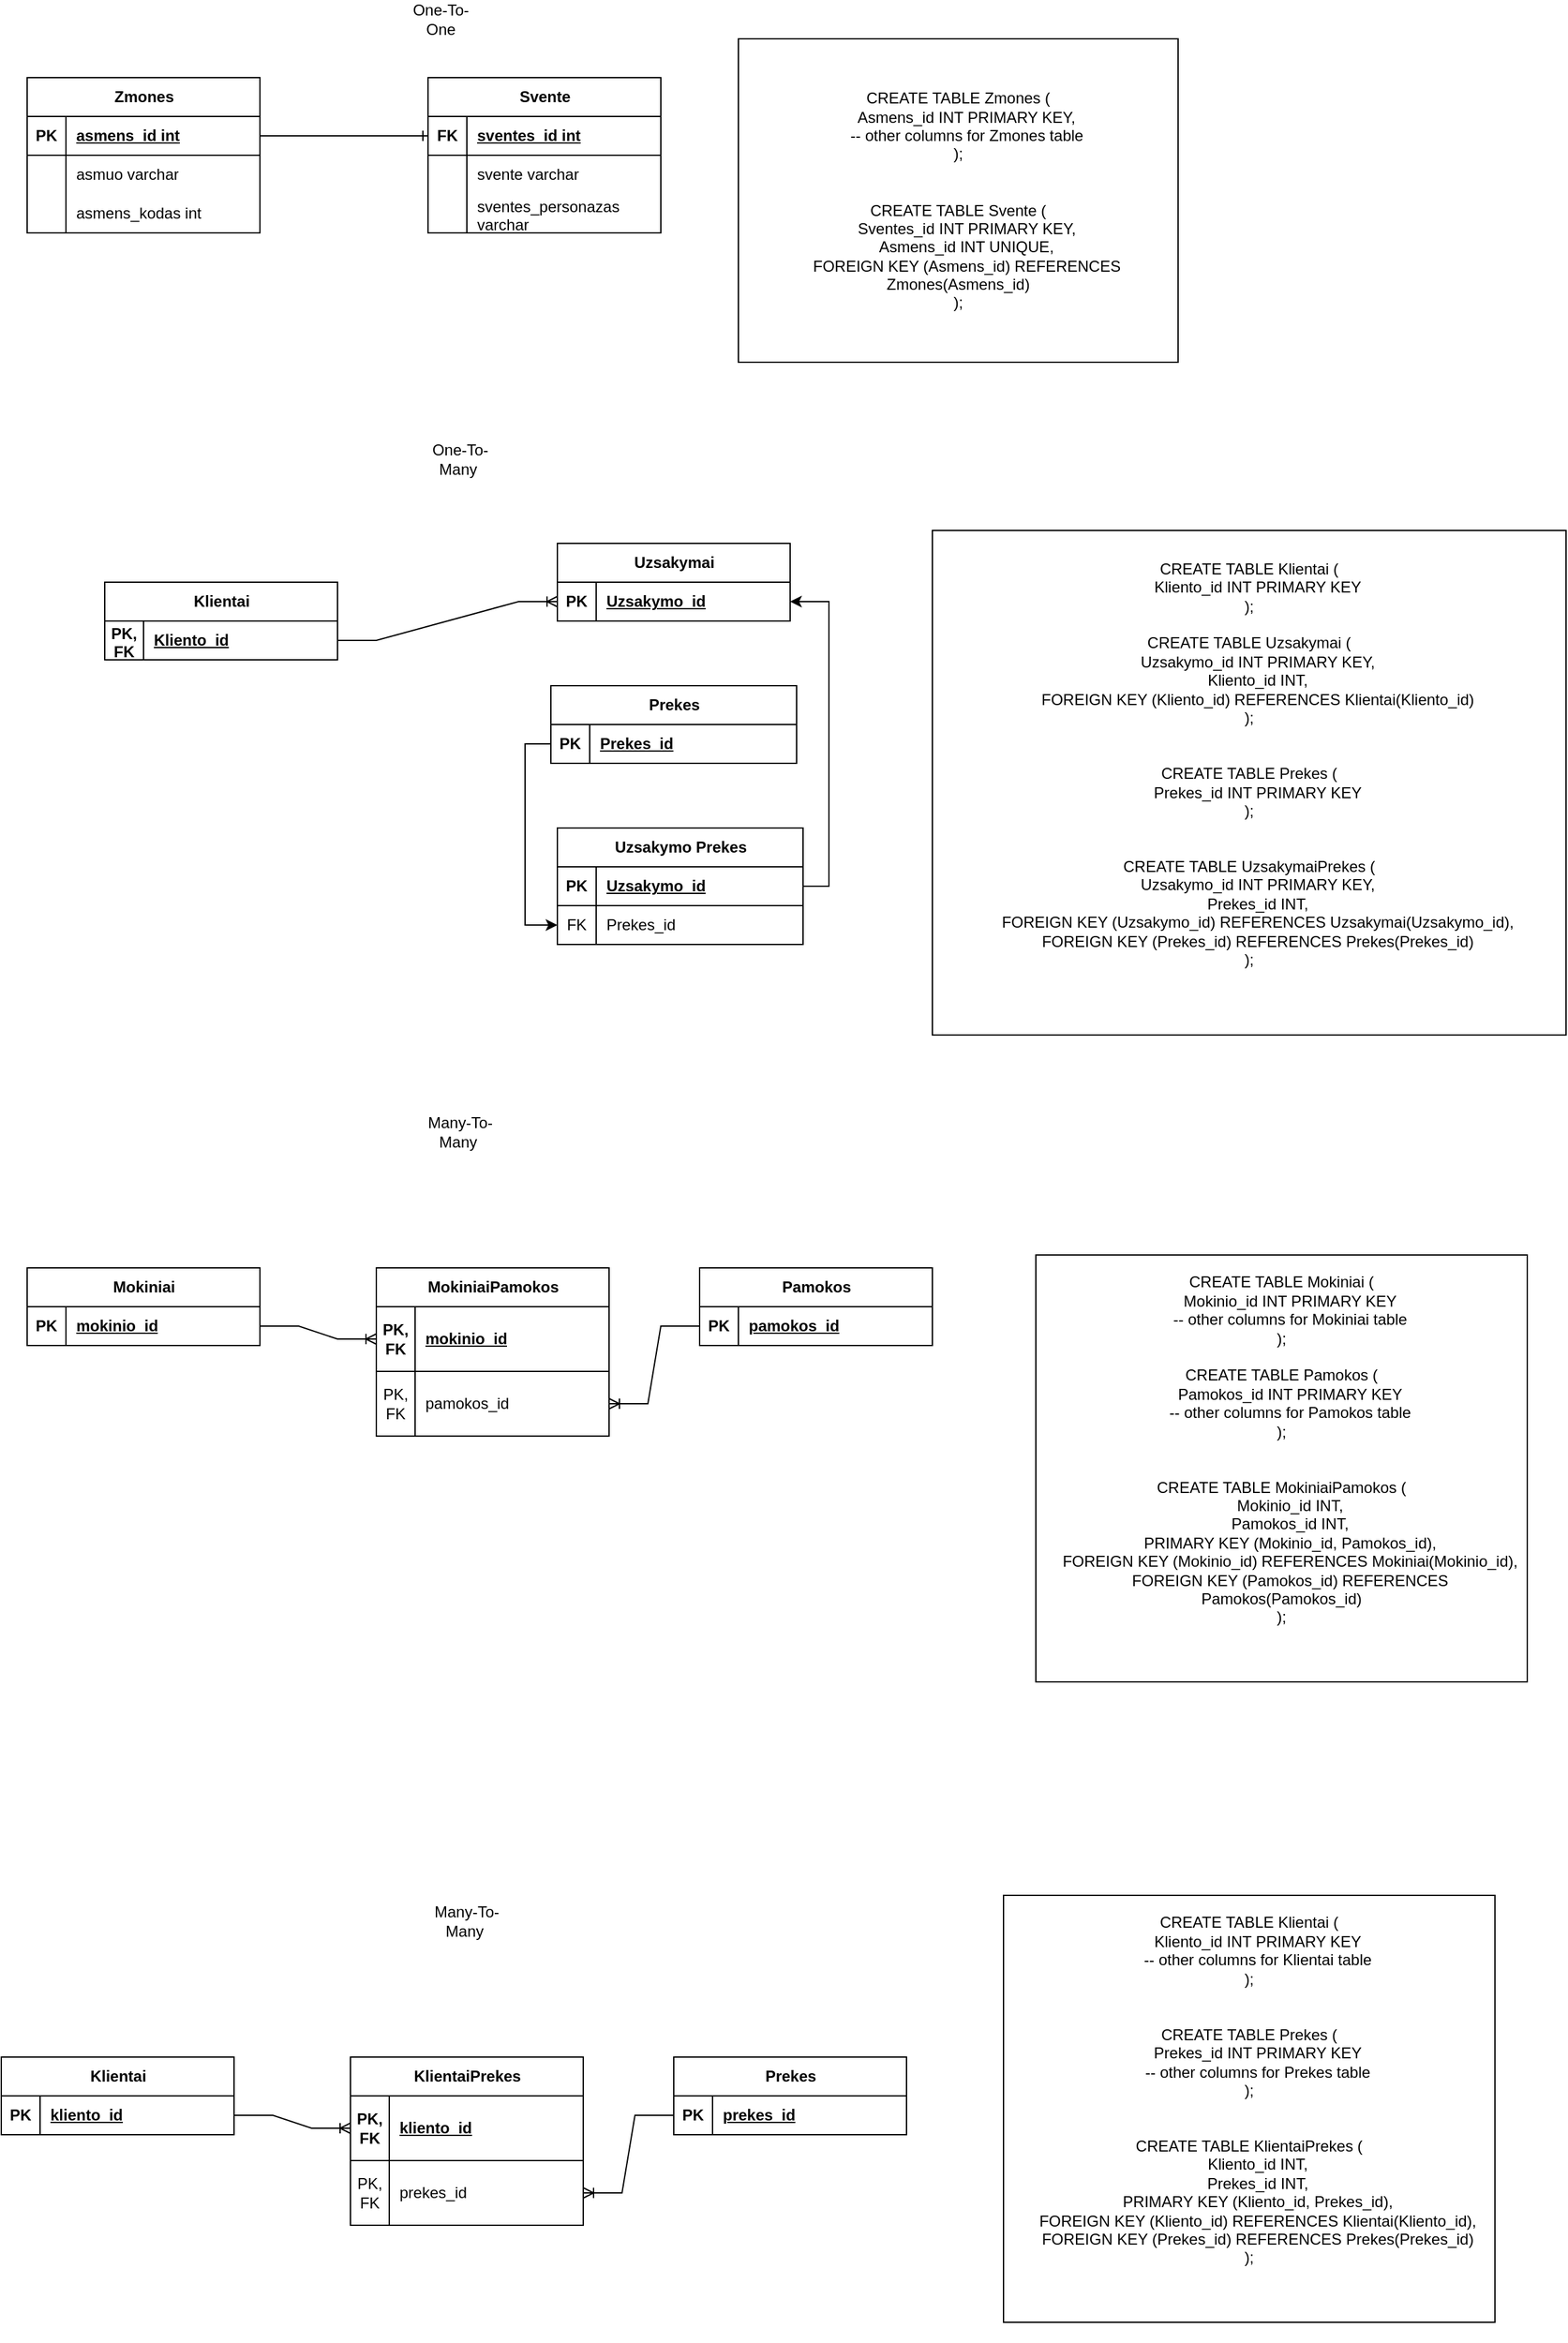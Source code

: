 <mxfile version="22.1.3" type="github">
  <diagram name="Page-1" id="-Vf2M1avFf3hdLdJzJY-">
    <mxGraphModel dx="1674" dy="1890" grid="1" gridSize="10" guides="1" tooltips="1" connect="1" arrows="1" fold="1" page="1" pageScale="1" pageWidth="850" pageHeight="1100" math="0" shadow="0">
      <root>
        <mxCell id="0" />
        <mxCell id="1" parent="0" />
        <mxCell id="eTSDElvYsjIc2xmjfSMN-1" value="Zmones" style="shape=table;startSize=30;container=1;collapsible=1;childLayout=tableLayout;fixedRows=1;rowLines=0;fontStyle=1;align=center;resizeLast=1;html=1;" parent="1" vertex="1">
          <mxGeometry x="60" y="-1020" width="180" height="120" as="geometry" />
        </mxCell>
        <mxCell id="eTSDElvYsjIc2xmjfSMN-2" value="" style="shape=tableRow;horizontal=0;startSize=0;swimlaneHead=0;swimlaneBody=0;fillColor=none;collapsible=0;dropTarget=0;points=[[0,0.5],[1,0.5]];portConstraint=eastwest;top=0;left=0;right=0;bottom=1;" parent="eTSDElvYsjIc2xmjfSMN-1" vertex="1">
          <mxGeometry y="30" width="180" height="30" as="geometry" />
        </mxCell>
        <mxCell id="eTSDElvYsjIc2xmjfSMN-3" value="PK" style="shape=partialRectangle;connectable=0;fillColor=none;top=0;left=0;bottom=0;right=0;fontStyle=1;overflow=hidden;whiteSpace=wrap;html=1;" parent="eTSDElvYsjIc2xmjfSMN-2" vertex="1">
          <mxGeometry width="30" height="30" as="geometry">
            <mxRectangle width="30" height="30" as="alternateBounds" />
          </mxGeometry>
        </mxCell>
        <mxCell id="eTSDElvYsjIc2xmjfSMN-4" value="asmens_id int" style="shape=partialRectangle;connectable=0;fillColor=none;top=0;left=0;bottom=0;right=0;align=left;spacingLeft=6;fontStyle=5;overflow=hidden;whiteSpace=wrap;html=1;" parent="eTSDElvYsjIc2xmjfSMN-2" vertex="1">
          <mxGeometry x="30" width="150" height="30" as="geometry">
            <mxRectangle width="150" height="30" as="alternateBounds" />
          </mxGeometry>
        </mxCell>
        <mxCell id="eTSDElvYsjIc2xmjfSMN-5" value="" style="shape=tableRow;horizontal=0;startSize=0;swimlaneHead=0;swimlaneBody=0;fillColor=none;collapsible=0;dropTarget=0;points=[[0,0.5],[1,0.5]];portConstraint=eastwest;top=0;left=0;right=0;bottom=0;" parent="eTSDElvYsjIc2xmjfSMN-1" vertex="1">
          <mxGeometry y="60" width="180" height="30" as="geometry" />
        </mxCell>
        <mxCell id="eTSDElvYsjIc2xmjfSMN-6" value="" style="shape=partialRectangle;connectable=0;fillColor=none;top=0;left=0;bottom=0;right=0;editable=1;overflow=hidden;whiteSpace=wrap;html=1;" parent="eTSDElvYsjIc2xmjfSMN-5" vertex="1">
          <mxGeometry width="30" height="30" as="geometry">
            <mxRectangle width="30" height="30" as="alternateBounds" />
          </mxGeometry>
        </mxCell>
        <mxCell id="eTSDElvYsjIc2xmjfSMN-7" value="asmuo varchar" style="shape=partialRectangle;connectable=0;fillColor=none;top=0;left=0;bottom=0;right=0;align=left;spacingLeft=6;overflow=hidden;whiteSpace=wrap;html=1;" parent="eTSDElvYsjIc2xmjfSMN-5" vertex="1">
          <mxGeometry x="30" width="150" height="30" as="geometry">
            <mxRectangle width="150" height="30" as="alternateBounds" />
          </mxGeometry>
        </mxCell>
        <mxCell id="eTSDElvYsjIc2xmjfSMN-8" value="" style="shape=tableRow;horizontal=0;startSize=0;swimlaneHead=0;swimlaneBody=0;fillColor=none;collapsible=0;dropTarget=0;points=[[0,0.5],[1,0.5]];portConstraint=eastwest;top=0;left=0;right=0;bottom=0;" parent="eTSDElvYsjIc2xmjfSMN-1" vertex="1">
          <mxGeometry y="90" width="180" height="30" as="geometry" />
        </mxCell>
        <mxCell id="eTSDElvYsjIc2xmjfSMN-9" value="" style="shape=partialRectangle;connectable=0;fillColor=none;top=0;left=0;bottom=0;right=0;editable=1;overflow=hidden;whiteSpace=wrap;html=1;" parent="eTSDElvYsjIc2xmjfSMN-8" vertex="1">
          <mxGeometry width="30" height="30" as="geometry">
            <mxRectangle width="30" height="30" as="alternateBounds" />
          </mxGeometry>
        </mxCell>
        <mxCell id="eTSDElvYsjIc2xmjfSMN-10" value="asmens_kodas int" style="shape=partialRectangle;connectable=0;fillColor=none;top=0;left=0;bottom=0;right=0;align=left;spacingLeft=6;overflow=hidden;whiteSpace=wrap;html=1;" parent="eTSDElvYsjIc2xmjfSMN-8" vertex="1">
          <mxGeometry x="30" width="150" height="30" as="geometry">
            <mxRectangle width="150" height="30" as="alternateBounds" />
          </mxGeometry>
        </mxCell>
        <mxCell id="eTSDElvYsjIc2xmjfSMN-11" value="Svente" style="shape=table;startSize=30;container=1;collapsible=1;childLayout=tableLayout;fixedRows=1;rowLines=0;fontStyle=1;align=center;resizeLast=1;html=1;" parent="1" vertex="1">
          <mxGeometry x="370" y="-1020" width="180" height="120" as="geometry" />
        </mxCell>
        <mxCell id="eTSDElvYsjIc2xmjfSMN-12" value="" style="shape=tableRow;horizontal=0;startSize=0;swimlaneHead=0;swimlaneBody=0;fillColor=none;collapsible=0;dropTarget=0;points=[[0,0.5],[1,0.5]];portConstraint=eastwest;top=0;left=0;right=0;bottom=1;" parent="eTSDElvYsjIc2xmjfSMN-11" vertex="1">
          <mxGeometry y="30" width="180" height="30" as="geometry" />
        </mxCell>
        <mxCell id="eTSDElvYsjIc2xmjfSMN-13" value="FK" style="shape=partialRectangle;connectable=0;fillColor=none;top=0;left=0;bottom=0;right=0;fontStyle=1;overflow=hidden;whiteSpace=wrap;html=1;" parent="eTSDElvYsjIc2xmjfSMN-12" vertex="1">
          <mxGeometry width="30" height="30" as="geometry">
            <mxRectangle width="30" height="30" as="alternateBounds" />
          </mxGeometry>
        </mxCell>
        <mxCell id="eTSDElvYsjIc2xmjfSMN-14" value="sventes_id int" style="shape=partialRectangle;connectable=0;fillColor=none;top=0;left=0;bottom=0;right=0;align=left;spacingLeft=6;fontStyle=5;overflow=hidden;whiteSpace=wrap;html=1;" parent="eTSDElvYsjIc2xmjfSMN-12" vertex="1">
          <mxGeometry x="30" width="150" height="30" as="geometry">
            <mxRectangle width="150" height="30" as="alternateBounds" />
          </mxGeometry>
        </mxCell>
        <mxCell id="eTSDElvYsjIc2xmjfSMN-15" value="" style="shape=tableRow;horizontal=0;startSize=0;swimlaneHead=0;swimlaneBody=0;fillColor=none;collapsible=0;dropTarget=0;points=[[0,0.5],[1,0.5]];portConstraint=eastwest;top=0;left=0;right=0;bottom=0;" parent="eTSDElvYsjIc2xmjfSMN-11" vertex="1">
          <mxGeometry y="60" width="180" height="30" as="geometry" />
        </mxCell>
        <mxCell id="eTSDElvYsjIc2xmjfSMN-16" value="" style="shape=partialRectangle;connectable=0;fillColor=none;top=0;left=0;bottom=0;right=0;editable=1;overflow=hidden;whiteSpace=wrap;html=1;" parent="eTSDElvYsjIc2xmjfSMN-15" vertex="1">
          <mxGeometry width="30" height="30" as="geometry">
            <mxRectangle width="30" height="30" as="alternateBounds" />
          </mxGeometry>
        </mxCell>
        <mxCell id="eTSDElvYsjIc2xmjfSMN-17" value="svente varchar" style="shape=partialRectangle;connectable=0;fillColor=none;top=0;left=0;bottom=0;right=0;align=left;spacingLeft=6;overflow=hidden;whiteSpace=wrap;html=1;" parent="eTSDElvYsjIc2xmjfSMN-15" vertex="1">
          <mxGeometry x="30" width="150" height="30" as="geometry">
            <mxRectangle width="150" height="30" as="alternateBounds" />
          </mxGeometry>
        </mxCell>
        <mxCell id="eTSDElvYsjIc2xmjfSMN-18" value="" style="shape=tableRow;horizontal=0;startSize=0;swimlaneHead=0;swimlaneBody=0;fillColor=none;collapsible=0;dropTarget=0;points=[[0,0.5],[1,0.5]];portConstraint=eastwest;top=0;left=0;right=0;bottom=0;" parent="eTSDElvYsjIc2xmjfSMN-11" vertex="1">
          <mxGeometry y="90" width="180" height="30" as="geometry" />
        </mxCell>
        <mxCell id="eTSDElvYsjIc2xmjfSMN-19" value="" style="shape=partialRectangle;connectable=0;fillColor=none;top=0;left=0;bottom=0;right=0;editable=1;overflow=hidden;whiteSpace=wrap;html=1;" parent="eTSDElvYsjIc2xmjfSMN-18" vertex="1">
          <mxGeometry width="30" height="30" as="geometry">
            <mxRectangle width="30" height="30" as="alternateBounds" />
          </mxGeometry>
        </mxCell>
        <mxCell id="eTSDElvYsjIc2xmjfSMN-20" value="sventes_personazas varchar" style="shape=partialRectangle;connectable=0;fillColor=none;top=0;left=0;bottom=0;right=0;align=left;spacingLeft=6;overflow=hidden;whiteSpace=wrap;html=1;" parent="eTSDElvYsjIc2xmjfSMN-18" vertex="1">
          <mxGeometry x="30" width="150" height="30" as="geometry">
            <mxRectangle width="150" height="30" as="alternateBounds" />
          </mxGeometry>
        </mxCell>
        <mxCell id="xUSNUr6XlXk5HBft7Dbz-1" value="" style="edgeStyle=entityRelationEdgeStyle;fontSize=12;html=1;endArrow=ERone;endFill=1;rounded=0;exitX=1;exitY=0.5;exitDx=0;exitDy=0;entryX=0;entryY=0.5;entryDx=0;entryDy=0;" edge="1" parent="1" source="eTSDElvYsjIc2xmjfSMN-2" target="eTSDElvYsjIc2xmjfSMN-12">
          <mxGeometry width="100" height="100" relative="1" as="geometry">
            <mxPoint x="360" y="160" as="sourcePoint" />
            <mxPoint x="460" y="60" as="targetPoint" />
          </mxGeometry>
        </mxCell>
        <mxCell id="xUSNUr6XlXk5HBft7Dbz-22" value="One-To-Many&amp;nbsp;&lt;br&gt;" style="text;strokeColor=none;align=center;fillColor=none;html=1;verticalAlign=middle;whiteSpace=wrap;rounded=0;" vertex="1" parent="1">
          <mxGeometry x="365" y="-740" width="60" height="30" as="geometry" />
        </mxCell>
        <mxCell id="xUSNUr6XlXk5HBft7Dbz-23" value="Uzsakymai" style="shape=table;startSize=30;container=1;collapsible=1;childLayout=tableLayout;fixedRows=1;rowLines=0;fontStyle=1;align=center;resizeLast=1;html=1;" vertex="1" parent="1">
          <mxGeometry x="470" y="-660" width="180" height="60" as="geometry" />
        </mxCell>
        <mxCell id="xUSNUr6XlXk5HBft7Dbz-24" value="" style="shape=tableRow;horizontal=0;startSize=0;swimlaneHead=0;swimlaneBody=0;fillColor=none;collapsible=0;dropTarget=0;points=[[0,0.5],[1,0.5]];portConstraint=eastwest;top=0;left=0;right=0;bottom=1;" vertex="1" parent="xUSNUr6XlXk5HBft7Dbz-23">
          <mxGeometry y="30" width="180" height="30" as="geometry" />
        </mxCell>
        <mxCell id="xUSNUr6XlXk5HBft7Dbz-25" value="PK" style="shape=partialRectangle;connectable=0;fillColor=none;top=0;left=0;bottom=0;right=0;fontStyle=1;overflow=hidden;whiteSpace=wrap;html=1;" vertex="1" parent="xUSNUr6XlXk5HBft7Dbz-24">
          <mxGeometry width="30" height="30" as="geometry">
            <mxRectangle width="30" height="30" as="alternateBounds" />
          </mxGeometry>
        </mxCell>
        <mxCell id="xUSNUr6XlXk5HBft7Dbz-26" value="Uzsakymo_id" style="shape=partialRectangle;connectable=0;fillColor=none;top=0;left=0;bottom=0;right=0;align=left;spacingLeft=6;fontStyle=5;overflow=hidden;whiteSpace=wrap;html=1;" vertex="1" parent="xUSNUr6XlXk5HBft7Dbz-24">
          <mxGeometry x="30" width="150" height="30" as="geometry">
            <mxRectangle width="150" height="30" as="alternateBounds" />
          </mxGeometry>
        </mxCell>
        <mxCell id="xUSNUr6XlXk5HBft7Dbz-33" value="Prekes" style="shape=table;startSize=30;container=1;collapsible=1;childLayout=tableLayout;fixedRows=1;rowLines=0;fontStyle=1;align=center;resizeLast=1;html=1;" vertex="1" parent="1">
          <mxGeometry x="465" y="-550" width="190" height="60" as="geometry" />
        </mxCell>
        <mxCell id="xUSNUr6XlXk5HBft7Dbz-34" value="" style="shape=tableRow;horizontal=0;startSize=0;swimlaneHead=0;swimlaneBody=0;fillColor=none;collapsible=0;dropTarget=0;points=[[0,0.5],[1,0.5]];portConstraint=eastwest;top=0;left=0;right=0;bottom=1;" vertex="1" parent="xUSNUr6XlXk5HBft7Dbz-33">
          <mxGeometry y="30" width="190" height="30" as="geometry" />
        </mxCell>
        <mxCell id="xUSNUr6XlXk5HBft7Dbz-35" value="PK" style="shape=partialRectangle;connectable=0;fillColor=none;top=0;left=0;bottom=0;right=0;fontStyle=1;overflow=hidden;whiteSpace=wrap;html=1;" vertex="1" parent="xUSNUr6XlXk5HBft7Dbz-34">
          <mxGeometry width="30" height="30" as="geometry">
            <mxRectangle width="30" height="30" as="alternateBounds" />
          </mxGeometry>
        </mxCell>
        <mxCell id="xUSNUr6XlXk5HBft7Dbz-36" value="Prekes_id" style="shape=partialRectangle;connectable=0;fillColor=none;top=0;left=0;bottom=0;right=0;align=left;spacingLeft=6;fontStyle=5;overflow=hidden;whiteSpace=wrap;html=1;" vertex="1" parent="xUSNUr6XlXk5HBft7Dbz-34">
          <mxGeometry x="30" width="160" height="30" as="geometry">
            <mxRectangle width="160" height="30" as="alternateBounds" />
          </mxGeometry>
        </mxCell>
        <mxCell id="xUSNUr6XlXk5HBft7Dbz-43" value="Uzsakymo Prekes" style="shape=table;startSize=30;container=1;collapsible=1;childLayout=tableLayout;fixedRows=1;rowLines=0;fontStyle=1;align=center;resizeLast=1;html=1;" vertex="1" parent="1">
          <mxGeometry x="470" y="-440" width="190" height="90" as="geometry" />
        </mxCell>
        <mxCell id="xUSNUr6XlXk5HBft7Dbz-44" value="" style="shape=tableRow;horizontal=0;startSize=0;swimlaneHead=0;swimlaneBody=0;fillColor=none;collapsible=0;dropTarget=0;points=[[0,0.5],[1,0.5]];portConstraint=eastwest;top=0;left=0;right=0;bottom=1;" vertex="1" parent="xUSNUr6XlXk5HBft7Dbz-43">
          <mxGeometry y="30" width="190" height="30" as="geometry" />
        </mxCell>
        <mxCell id="xUSNUr6XlXk5HBft7Dbz-45" value="PK" style="shape=partialRectangle;connectable=0;fillColor=none;top=0;left=0;bottom=0;right=0;fontStyle=1;overflow=hidden;whiteSpace=wrap;html=1;" vertex="1" parent="xUSNUr6XlXk5HBft7Dbz-44">
          <mxGeometry width="30" height="30" as="geometry">
            <mxRectangle width="30" height="30" as="alternateBounds" />
          </mxGeometry>
        </mxCell>
        <mxCell id="xUSNUr6XlXk5HBft7Dbz-46" value="Uzsakymo_id" style="shape=partialRectangle;connectable=0;fillColor=none;top=0;left=0;bottom=0;right=0;align=left;spacingLeft=6;fontStyle=5;overflow=hidden;whiteSpace=wrap;html=1;" vertex="1" parent="xUSNUr6XlXk5HBft7Dbz-44">
          <mxGeometry x="30" width="160" height="30" as="geometry">
            <mxRectangle width="160" height="30" as="alternateBounds" />
          </mxGeometry>
        </mxCell>
        <mxCell id="xUSNUr6XlXk5HBft7Dbz-47" value="" style="shape=tableRow;horizontal=0;startSize=0;swimlaneHead=0;swimlaneBody=0;fillColor=none;collapsible=0;dropTarget=0;points=[[0,0.5],[1,0.5]];portConstraint=eastwest;top=0;left=0;right=0;bottom=0;" vertex="1" parent="xUSNUr6XlXk5HBft7Dbz-43">
          <mxGeometry y="60" width="190" height="30" as="geometry" />
        </mxCell>
        <mxCell id="xUSNUr6XlXk5HBft7Dbz-48" value="FK&lt;br&gt;" style="shape=partialRectangle;connectable=0;fillColor=none;top=0;left=0;bottom=0;right=0;editable=1;overflow=hidden;whiteSpace=wrap;html=1;" vertex="1" parent="xUSNUr6XlXk5HBft7Dbz-47">
          <mxGeometry width="30" height="30" as="geometry">
            <mxRectangle width="30" height="30" as="alternateBounds" />
          </mxGeometry>
        </mxCell>
        <mxCell id="xUSNUr6XlXk5HBft7Dbz-49" value="Prekes_id" style="shape=partialRectangle;connectable=0;fillColor=none;top=0;left=0;bottom=0;right=0;align=left;spacingLeft=6;overflow=hidden;whiteSpace=wrap;html=1;" vertex="1" parent="xUSNUr6XlXk5HBft7Dbz-47">
          <mxGeometry x="30" width="160" height="30" as="geometry">
            <mxRectangle width="160" height="30" as="alternateBounds" />
          </mxGeometry>
        </mxCell>
        <mxCell id="xUSNUr6XlXk5HBft7Dbz-59" value="Klientai" style="shape=table;startSize=30;container=1;collapsible=1;childLayout=tableLayout;fixedRows=1;rowLines=0;fontStyle=1;align=center;resizeLast=1;html=1;" vertex="1" parent="1">
          <mxGeometry x="120" y="-630" width="180" height="60" as="geometry" />
        </mxCell>
        <mxCell id="xUSNUr6XlXk5HBft7Dbz-60" value="" style="shape=tableRow;horizontal=0;startSize=0;swimlaneHead=0;swimlaneBody=0;fillColor=none;collapsible=0;dropTarget=0;points=[[0,0.5],[1,0.5]];portConstraint=eastwest;top=0;left=0;right=0;bottom=1;" vertex="1" parent="xUSNUr6XlXk5HBft7Dbz-59">
          <mxGeometry y="30" width="180" height="30" as="geometry" />
        </mxCell>
        <mxCell id="xUSNUr6XlXk5HBft7Dbz-61" value="PK, FK" style="shape=partialRectangle;connectable=0;fillColor=none;top=0;left=0;bottom=0;right=0;fontStyle=1;overflow=hidden;whiteSpace=wrap;html=1;" vertex="1" parent="xUSNUr6XlXk5HBft7Dbz-60">
          <mxGeometry width="30" height="30" as="geometry">
            <mxRectangle width="30" height="30" as="alternateBounds" />
          </mxGeometry>
        </mxCell>
        <mxCell id="xUSNUr6XlXk5HBft7Dbz-62" value="Kliento_id" style="shape=partialRectangle;connectable=0;fillColor=none;top=0;left=0;bottom=0;right=0;align=left;spacingLeft=6;fontStyle=5;overflow=hidden;whiteSpace=wrap;html=1;" vertex="1" parent="xUSNUr6XlXk5HBft7Dbz-60">
          <mxGeometry x="30" width="150" height="30" as="geometry">
            <mxRectangle width="150" height="30" as="alternateBounds" />
          </mxGeometry>
        </mxCell>
        <mxCell id="xUSNUr6XlXk5HBft7Dbz-73" value="" style="edgeStyle=entityRelationEdgeStyle;fontSize=12;html=1;endArrow=ERoneToMany;rounded=0;exitX=1;exitY=0.5;exitDx=0;exitDy=0;entryX=0;entryY=0.5;entryDx=0;entryDy=0;" edge="1" parent="1" source="xUSNUr6XlXk5HBft7Dbz-60" target="xUSNUr6XlXk5HBft7Dbz-24">
          <mxGeometry width="100" height="100" relative="1" as="geometry">
            <mxPoint x="190" y="-320" as="sourcePoint" />
            <mxPoint x="290" y="-420" as="targetPoint" />
          </mxGeometry>
        </mxCell>
        <mxCell id="xUSNUr6XlXk5HBft7Dbz-76" style="edgeStyle=orthogonalEdgeStyle;rounded=0;orthogonalLoop=1;jettySize=auto;html=1;exitX=0;exitY=0.5;exitDx=0;exitDy=0;entryX=0;entryY=0.5;entryDx=0;entryDy=0;" edge="1" parent="1" source="xUSNUr6XlXk5HBft7Dbz-34" target="xUSNUr6XlXk5HBft7Dbz-47">
          <mxGeometry relative="1" as="geometry" />
        </mxCell>
        <mxCell id="xUSNUr6XlXk5HBft7Dbz-77" style="edgeStyle=orthogonalEdgeStyle;rounded=0;orthogonalLoop=1;jettySize=auto;html=1;exitX=1;exitY=0.5;exitDx=0;exitDy=0;entryX=1;entryY=0.5;entryDx=0;entryDy=0;" edge="1" parent="1" source="xUSNUr6XlXk5HBft7Dbz-44" target="xUSNUr6XlXk5HBft7Dbz-24">
          <mxGeometry relative="1" as="geometry" />
        </mxCell>
        <mxCell id="xUSNUr6XlXk5HBft7Dbz-78" value="One-To-One" style="text;strokeColor=none;align=center;fillColor=none;html=1;verticalAlign=middle;whiteSpace=wrap;rounded=0;" vertex="1" parent="1">
          <mxGeometry x="350" y="-1080" width="60" height="30" as="geometry" />
        </mxCell>
        <mxCell id="xUSNUr6XlXk5HBft7Dbz-79" value="Mokiniai" style="shape=table;startSize=30;container=1;collapsible=1;childLayout=tableLayout;fixedRows=1;rowLines=0;fontStyle=1;align=center;resizeLast=1;html=1;" vertex="1" parent="1">
          <mxGeometry x="60" y="-100" width="180" height="60" as="geometry" />
        </mxCell>
        <mxCell id="xUSNUr6XlXk5HBft7Dbz-80" value="" style="shape=tableRow;horizontal=0;startSize=0;swimlaneHead=0;swimlaneBody=0;fillColor=none;collapsible=0;dropTarget=0;points=[[0,0.5],[1,0.5]];portConstraint=eastwest;top=0;left=0;right=0;bottom=1;" vertex="1" parent="xUSNUr6XlXk5HBft7Dbz-79">
          <mxGeometry y="30" width="180" height="30" as="geometry" />
        </mxCell>
        <mxCell id="xUSNUr6XlXk5HBft7Dbz-81" value="PK" style="shape=partialRectangle;connectable=0;fillColor=none;top=0;left=0;bottom=0;right=0;fontStyle=1;overflow=hidden;whiteSpace=wrap;html=1;" vertex="1" parent="xUSNUr6XlXk5HBft7Dbz-80">
          <mxGeometry width="30" height="30" as="geometry">
            <mxRectangle width="30" height="30" as="alternateBounds" />
          </mxGeometry>
        </mxCell>
        <mxCell id="xUSNUr6XlXk5HBft7Dbz-82" value="mokinio_id" style="shape=partialRectangle;connectable=0;fillColor=none;top=0;left=0;bottom=0;right=0;align=left;spacingLeft=6;fontStyle=5;overflow=hidden;whiteSpace=wrap;html=1;" vertex="1" parent="xUSNUr6XlXk5HBft7Dbz-80">
          <mxGeometry x="30" width="150" height="30" as="geometry">
            <mxRectangle width="150" height="30" as="alternateBounds" />
          </mxGeometry>
        </mxCell>
        <mxCell id="xUSNUr6XlXk5HBft7Dbz-92" value="Pamokos" style="shape=table;startSize=30;container=1;collapsible=1;childLayout=tableLayout;fixedRows=1;rowLines=0;fontStyle=1;align=center;resizeLast=1;html=1;" vertex="1" parent="1">
          <mxGeometry x="580" y="-100" width="180" height="60" as="geometry" />
        </mxCell>
        <mxCell id="xUSNUr6XlXk5HBft7Dbz-93" value="" style="shape=tableRow;horizontal=0;startSize=0;swimlaneHead=0;swimlaneBody=0;fillColor=none;collapsible=0;dropTarget=0;points=[[0,0.5],[1,0.5]];portConstraint=eastwest;top=0;left=0;right=0;bottom=1;" vertex="1" parent="xUSNUr6XlXk5HBft7Dbz-92">
          <mxGeometry y="30" width="180" height="30" as="geometry" />
        </mxCell>
        <mxCell id="xUSNUr6XlXk5HBft7Dbz-94" value="PK" style="shape=partialRectangle;connectable=0;fillColor=none;top=0;left=0;bottom=0;right=0;fontStyle=1;overflow=hidden;whiteSpace=wrap;html=1;" vertex="1" parent="xUSNUr6XlXk5HBft7Dbz-93">
          <mxGeometry width="30" height="30" as="geometry">
            <mxRectangle width="30" height="30" as="alternateBounds" />
          </mxGeometry>
        </mxCell>
        <mxCell id="xUSNUr6XlXk5HBft7Dbz-95" value="pamokos_id" style="shape=partialRectangle;connectable=0;fillColor=none;top=0;left=0;bottom=0;right=0;align=left;spacingLeft=6;fontStyle=5;overflow=hidden;whiteSpace=wrap;html=1;" vertex="1" parent="xUSNUr6XlXk5HBft7Dbz-93">
          <mxGeometry x="30" width="150" height="30" as="geometry">
            <mxRectangle width="150" height="30" as="alternateBounds" />
          </mxGeometry>
        </mxCell>
        <mxCell id="xUSNUr6XlXk5HBft7Dbz-105" value="MokiniaiPamokos" style="shape=table;startSize=30;container=1;collapsible=1;childLayout=tableLayout;fixedRows=1;rowLines=0;fontStyle=1;align=center;resizeLast=1;html=1;" vertex="1" parent="1">
          <mxGeometry x="330" y="-100" width="180" height="130" as="geometry" />
        </mxCell>
        <mxCell id="xUSNUr6XlXk5HBft7Dbz-106" value="" style="shape=tableRow;horizontal=0;startSize=0;swimlaneHead=0;swimlaneBody=0;fillColor=none;collapsible=0;dropTarget=0;points=[[0,0.5],[1,0.5]];portConstraint=eastwest;top=0;left=0;right=0;bottom=1;" vertex="1" parent="xUSNUr6XlXk5HBft7Dbz-105">
          <mxGeometry y="30" width="180" height="50" as="geometry" />
        </mxCell>
        <mxCell id="xUSNUr6XlXk5HBft7Dbz-107" value="PK, FK" style="shape=partialRectangle;connectable=0;fillColor=none;top=0;left=0;bottom=0;right=0;fontStyle=1;overflow=hidden;whiteSpace=wrap;html=1;" vertex="1" parent="xUSNUr6XlXk5HBft7Dbz-106">
          <mxGeometry width="30" height="50" as="geometry">
            <mxRectangle width="30" height="50" as="alternateBounds" />
          </mxGeometry>
        </mxCell>
        <mxCell id="xUSNUr6XlXk5HBft7Dbz-108" value="mokinio_id" style="shape=partialRectangle;connectable=0;fillColor=none;top=0;left=0;bottom=0;right=0;align=left;spacingLeft=6;fontStyle=5;overflow=hidden;whiteSpace=wrap;html=1;" vertex="1" parent="xUSNUr6XlXk5HBft7Dbz-106">
          <mxGeometry x="30" width="150" height="50" as="geometry">
            <mxRectangle width="150" height="50" as="alternateBounds" />
          </mxGeometry>
        </mxCell>
        <mxCell id="xUSNUr6XlXk5HBft7Dbz-109" value="" style="shape=tableRow;horizontal=0;startSize=0;swimlaneHead=0;swimlaneBody=0;fillColor=none;collapsible=0;dropTarget=0;points=[[0,0.5],[1,0.5]];portConstraint=eastwest;top=0;left=0;right=0;bottom=0;" vertex="1" parent="xUSNUr6XlXk5HBft7Dbz-105">
          <mxGeometry y="80" width="180" height="50" as="geometry" />
        </mxCell>
        <mxCell id="xUSNUr6XlXk5HBft7Dbz-110" value="PK, FK" style="shape=partialRectangle;connectable=0;fillColor=none;top=0;left=0;bottom=0;right=0;editable=1;overflow=hidden;whiteSpace=wrap;html=1;" vertex="1" parent="xUSNUr6XlXk5HBft7Dbz-109">
          <mxGeometry width="30" height="50" as="geometry">
            <mxRectangle width="30" height="50" as="alternateBounds" />
          </mxGeometry>
        </mxCell>
        <mxCell id="xUSNUr6XlXk5HBft7Dbz-111" value="pamokos_id" style="shape=partialRectangle;connectable=0;fillColor=none;top=0;left=0;bottom=0;right=0;align=left;spacingLeft=6;overflow=hidden;whiteSpace=wrap;html=1;" vertex="1" parent="xUSNUr6XlXk5HBft7Dbz-109">
          <mxGeometry x="30" width="150" height="50" as="geometry">
            <mxRectangle width="150" height="50" as="alternateBounds" />
          </mxGeometry>
        </mxCell>
        <mxCell id="xUSNUr6XlXk5HBft7Dbz-127" value="" style="edgeStyle=entityRelationEdgeStyle;fontSize=12;html=1;endArrow=ERoneToMany;rounded=0;exitX=1;exitY=0.5;exitDx=0;exitDy=0;entryX=0;entryY=0.5;entryDx=0;entryDy=0;" edge="1" parent="1" source="xUSNUr6XlXk5HBft7Dbz-80" target="xUSNUr6XlXk5HBft7Dbz-106">
          <mxGeometry width="100" height="100" relative="1" as="geometry">
            <mxPoint x="370" y="160" as="sourcePoint" />
            <mxPoint x="470" y="60" as="targetPoint" />
          </mxGeometry>
        </mxCell>
        <mxCell id="xUSNUr6XlXk5HBft7Dbz-128" value="" style="edgeStyle=entityRelationEdgeStyle;fontSize=12;html=1;endArrow=ERoneToMany;rounded=0;exitX=0;exitY=0.5;exitDx=0;exitDy=0;entryX=1;entryY=0.5;entryDx=0;entryDy=0;" edge="1" parent="1" source="xUSNUr6XlXk5HBft7Dbz-93" target="xUSNUr6XlXk5HBft7Dbz-109">
          <mxGeometry width="100" height="100" relative="1" as="geometry">
            <mxPoint x="370" y="160" as="sourcePoint" />
            <mxPoint x="470" y="60" as="targetPoint" />
          </mxGeometry>
        </mxCell>
        <mxCell id="xUSNUr6XlXk5HBft7Dbz-130" value="Many-To-Many&amp;nbsp;" style="text;strokeColor=none;align=center;fillColor=none;html=1;verticalAlign=middle;whiteSpace=wrap;rounded=0;" vertex="1" parent="1">
          <mxGeometry x="365" y="-220" width="60" height="30" as="geometry" />
        </mxCell>
        <mxCell id="xUSNUr6XlXk5HBft7Dbz-131" value="Many-To-Many&amp;nbsp;" style="text;strokeColor=none;align=center;fillColor=none;html=1;verticalAlign=middle;whiteSpace=wrap;rounded=0;" vertex="1" parent="1">
          <mxGeometry x="370" y="390" width="60" height="30" as="geometry" />
        </mxCell>
        <mxCell id="xUSNUr6XlXk5HBft7Dbz-132" value="Klientai" style="shape=table;startSize=30;container=1;collapsible=1;childLayout=tableLayout;fixedRows=1;rowLines=0;fontStyle=1;align=center;resizeLast=1;html=1;" vertex="1" parent="1">
          <mxGeometry x="40" y="510" width="180" height="60" as="geometry" />
        </mxCell>
        <mxCell id="xUSNUr6XlXk5HBft7Dbz-133" value="" style="shape=tableRow;horizontal=0;startSize=0;swimlaneHead=0;swimlaneBody=0;fillColor=none;collapsible=0;dropTarget=0;points=[[0,0.5],[1,0.5]];portConstraint=eastwest;top=0;left=0;right=0;bottom=1;" vertex="1" parent="xUSNUr6XlXk5HBft7Dbz-132">
          <mxGeometry y="30" width="180" height="30" as="geometry" />
        </mxCell>
        <mxCell id="xUSNUr6XlXk5HBft7Dbz-134" value="PK" style="shape=partialRectangle;connectable=0;fillColor=none;top=0;left=0;bottom=0;right=0;fontStyle=1;overflow=hidden;whiteSpace=wrap;html=1;" vertex="1" parent="xUSNUr6XlXk5HBft7Dbz-133">
          <mxGeometry width="30" height="30" as="geometry">
            <mxRectangle width="30" height="30" as="alternateBounds" />
          </mxGeometry>
        </mxCell>
        <mxCell id="xUSNUr6XlXk5HBft7Dbz-135" value="kliento_id" style="shape=partialRectangle;connectable=0;fillColor=none;top=0;left=0;bottom=0;right=0;align=left;spacingLeft=6;fontStyle=5;overflow=hidden;whiteSpace=wrap;html=1;" vertex="1" parent="xUSNUr6XlXk5HBft7Dbz-133">
          <mxGeometry x="30" width="150" height="30" as="geometry">
            <mxRectangle width="150" height="30" as="alternateBounds" />
          </mxGeometry>
        </mxCell>
        <mxCell id="xUSNUr6XlXk5HBft7Dbz-136" value="Prekes" style="shape=table;startSize=30;container=1;collapsible=1;childLayout=tableLayout;fixedRows=1;rowLines=0;fontStyle=1;align=center;resizeLast=1;html=1;" vertex="1" parent="1">
          <mxGeometry x="560" y="510" width="180" height="60" as="geometry" />
        </mxCell>
        <mxCell id="xUSNUr6XlXk5HBft7Dbz-137" value="" style="shape=tableRow;horizontal=0;startSize=0;swimlaneHead=0;swimlaneBody=0;fillColor=none;collapsible=0;dropTarget=0;points=[[0,0.5],[1,0.5]];portConstraint=eastwest;top=0;left=0;right=0;bottom=1;" vertex="1" parent="xUSNUr6XlXk5HBft7Dbz-136">
          <mxGeometry y="30" width="180" height="30" as="geometry" />
        </mxCell>
        <mxCell id="xUSNUr6XlXk5HBft7Dbz-138" value="PK" style="shape=partialRectangle;connectable=0;fillColor=none;top=0;left=0;bottom=0;right=0;fontStyle=1;overflow=hidden;whiteSpace=wrap;html=1;" vertex="1" parent="xUSNUr6XlXk5HBft7Dbz-137">
          <mxGeometry width="30" height="30" as="geometry">
            <mxRectangle width="30" height="30" as="alternateBounds" />
          </mxGeometry>
        </mxCell>
        <mxCell id="xUSNUr6XlXk5HBft7Dbz-139" value="prekes_id" style="shape=partialRectangle;connectable=0;fillColor=none;top=0;left=0;bottom=0;right=0;align=left;spacingLeft=6;fontStyle=5;overflow=hidden;whiteSpace=wrap;html=1;" vertex="1" parent="xUSNUr6XlXk5HBft7Dbz-137">
          <mxGeometry x="30" width="150" height="30" as="geometry">
            <mxRectangle width="150" height="30" as="alternateBounds" />
          </mxGeometry>
        </mxCell>
        <mxCell id="xUSNUr6XlXk5HBft7Dbz-140" value="KlientaiPrekes" style="shape=table;startSize=30;container=1;collapsible=1;childLayout=tableLayout;fixedRows=1;rowLines=0;fontStyle=1;align=center;resizeLast=1;html=1;" vertex="1" parent="1">
          <mxGeometry x="310" y="510" width="180" height="130" as="geometry" />
        </mxCell>
        <mxCell id="xUSNUr6XlXk5HBft7Dbz-141" value="" style="shape=tableRow;horizontal=0;startSize=0;swimlaneHead=0;swimlaneBody=0;fillColor=none;collapsible=0;dropTarget=0;points=[[0,0.5],[1,0.5]];portConstraint=eastwest;top=0;left=0;right=0;bottom=1;" vertex="1" parent="xUSNUr6XlXk5HBft7Dbz-140">
          <mxGeometry y="30" width="180" height="50" as="geometry" />
        </mxCell>
        <mxCell id="xUSNUr6XlXk5HBft7Dbz-142" value="PK, FK" style="shape=partialRectangle;connectable=0;fillColor=none;top=0;left=0;bottom=0;right=0;fontStyle=1;overflow=hidden;whiteSpace=wrap;html=1;" vertex="1" parent="xUSNUr6XlXk5HBft7Dbz-141">
          <mxGeometry width="30" height="50" as="geometry">
            <mxRectangle width="30" height="50" as="alternateBounds" />
          </mxGeometry>
        </mxCell>
        <mxCell id="xUSNUr6XlXk5HBft7Dbz-143" value="kliento_id" style="shape=partialRectangle;connectable=0;fillColor=none;top=0;left=0;bottom=0;right=0;align=left;spacingLeft=6;fontStyle=5;overflow=hidden;whiteSpace=wrap;html=1;" vertex="1" parent="xUSNUr6XlXk5HBft7Dbz-141">
          <mxGeometry x="30" width="150" height="50" as="geometry">
            <mxRectangle width="150" height="50" as="alternateBounds" />
          </mxGeometry>
        </mxCell>
        <mxCell id="xUSNUr6XlXk5HBft7Dbz-144" value="" style="shape=tableRow;horizontal=0;startSize=0;swimlaneHead=0;swimlaneBody=0;fillColor=none;collapsible=0;dropTarget=0;points=[[0,0.5],[1,0.5]];portConstraint=eastwest;top=0;left=0;right=0;bottom=0;" vertex="1" parent="xUSNUr6XlXk5HBft7Dbz-140">
          <mxGeometry y="80" width="180" height="50" as="geometry" />
        </mxCell>
        <mxCell id="xUSNUr6XlXk5HBft7Dbz-145" value="PK, FK" style="shape=partialRectangle;connectable=0;fillColor=none;top=0;left=0;bottom=0;right=0;editable=1;overflow=hidden;whiteSpace=wrap;html=1;" vertex="1" parent="xUSNUr6XlXk5HBft7Dbz-144">
          <mxGeometry width="30" height="50" as="geometry">
            <mxRectangle width="30" height="50" as="alternateBounds" />
          </mxGeometry>
        </mxCell>
        <mxCell id="xUSNUr6XlXk5HBft7Dbz-146" value="prekes_id" style="shape=partialRectangle;connectable=0;fillColor=none;top=0;left=0;bottom=0;right=0;align=left;spacingLeft=6;overflow=hidden;whiteSpace=wrap;html=1;" vertex="1" parent="xUSNUr6XlXk5HBft7Dbz-144">
          <mxGeometry x="30" width="150" height="50" as="geometry">
            <mxRectangle width="150" height="50" as="alternateBounds" />
          </mxGeometry>
        </mxCell>
        <mxCell id="xUSNUr6XlXk5HBft7Dbz-147" value="" style="edgeStyle=entityRelationEdgeStyle;fontSize=12;html=1;endArrow=ERoneToMany;rounded=0;exitX=1;exitY=0.5;exitDx=0;exitDy=0;entryX=0;entryY=0.5;entryDx=0;entryDy=0;" edge="1" parent="1" source="xUSNUr6XlXk5HBft7Dbz-133" target="xUSNUr6XlXk5HBft7Dbz-141">
          <mxGeometry width="100" height="100" relative="1" as="geometry">
            <mxPoint x="350" y="770" as="sourcePoint" />
            <mxPoint x="450" y="670" as="targetPoint" />
          </mxGeometry>
        </mxCell>
        <mxCell id="xUSNUr6XlXk5HBft7Dbz-148" value="" style="edgeStyle=entityRelationEdgeStyle;fontSize=12;html=1;endArrow=ERoneToMany;rounded=0;exitX=0;exitY=0.5;exitDx=0;exitDy=0;entryX=1;entryY=0.5;entryDx=0;entryDy=0;" edge="1" parent="1" source="xUSNUr6XlXk5HBft7Dbz-137" target="xUSNUr6XlXk5HBft7Dbz-144">
          <mxGeometry width="100" height="100" relative="1" as="geometry">
            <mxPoint x="350" y="770" as="sourcePoint" />
            <mxPoint x="450" y="670" as="targetPoint" />
          </mxGeometry>
        </mxCell>
        <mxCell id="xUSNUr6XlXk5HBft7Dbz-149" value="&lt;div&gt;&lt;br&gt;&lt;/div&gt;&lt;div&gt;CREATE TABLE Zmones (&lt;/div&gt;&lt;div&gt;&amp;nbsp; &amp;nbsp; Asmens_id INT PRIMARY KEY,&lt;/div&gt;&lt;div&gt;&amp;nbsp; &amp;nbsp; -- other columns for Zmones table&lt;/div&gt;&lt;div&gt;);&lt;/div&gt;&lt;div&gt;&lt;br&gt;&lt;/div&gt;&lt;div&gt;&lt;br&gt;&lt;/div&gt;&lt;div&gt;CREATE TABLE Svente (&lt;/div&gt;&lt;div&gt;&amp;nbsp; &amp;nbsp; Sventes_id INT PRIMARY KEY,&lt;/div&gt;&lt;div&gt;&amp;nbsp; &amp;nbsp; Asmens_id INT UNIQUE,&lt;/div&gt;&lt;div&gt;&amp;nbsp; &amp;nbsp; FOREIGN KEY (Asmens_id) REFERENCES Zmones(Asmens_id)&lt;/div&gt;&lt;div&gt;);&lt;/div&gt;&lt;div&gt;&lt;br&gt;&lt;/div&gt;" style="whiteSpace=wrap;html=1;" vertex="1" parent="1">
          <mxGeometry x="610" y="-1050" width="340" height="250" as="geometry" />
        </mxCell>
        <mxCell id="xUSNUr6XlXk5HBft7Dbz-150" value="&lt;div&gt;&lt;div&gt;&lt;span style=&quot;background-color: initial;&quot;&gt;CREATE TABLE Klientai (&lt;/span&gt;&lt;br&gt;&lt;/div&gt;&lt;div&gt;&amp;nbsp; &amp;nbsp; Kliento_id INT PRIMARY KEY&lt;/div&gt;&lt;div&gt;);&lt;/div&gt;&lt;div&gt;&lt;br&gt;&lt;/div&gt;&lt;div&gt;&lt;span style=&quot;background-color: initial;&quot;&gt;CREATE TABLE Uzsakymai (&lt;/span&gt;&lt;br&gt;&lt;/div&gt;&lt;div&gt;&amp;nbsp; &amp;nbsp; Uzsakymo_id INT PRIMARY KEY,&lt;/div&gt;&lt;div&gt;&amp;nbsp; &amp;nbsp; Kliento_id INT,&lt;/div&gt;&lt;div&gt;&amp;nbsp; &amp;nbsp; FOREIGN KEY (Kliento_id) REFERENCES Klientai(Kliento_id)&lt;/div&gt;&lt;div&gt;);&lt;/div&gt;&lt;div&gt;&lt;br&gt;&lt;/div&gt;&lt;div&gt;&lt;br&gt;&lt;/div&gt;&lt;div&gt;CREATE TABLE Prekes (&lt;/div&gt;&lt;div&gt;&amp;nbsp; &amp;nbsp; Prekes_id INT PRIMARY KEY&lt;/div&gt;&lt;div&gt;);&lt;/div&gt;&lt;div&gt;&lt;br&gt;&lt;/div&gt;&lt;div&gt;&lt;br&gt;&lt;/div&gt;&lt;div&gt;CREATE TABLE UzsakymaiPrekes (&lt;/div&gt;&lt;div&gt;&amp;nbsp; &amp;nbsp; Uzsakymo_id INT PRIMARY KEY,&lt;/div&gt;&lt;div&gt;&amp;nbsp; &amp;nbsp; Prekes_id INT,&lt;/div&gt;&lt;div&gt;&amp;nbsp; &amp;nbsp; FOREIGN KEY (Uzsakymo_id) REFERENCES Uzsakymai(Uzsakymo_id),&lt;/div&gt;&lt;div&gt;&amp;nbsp; &amp;nbsp; FOREIGN KEY (Prekes_id) REFERENCES Prekes(Prekes_id)&lt;/div&gt;&lt;div&gt;);&lt;/div&gt;&lt;/div&gt;&lt;div&gt;&lt;br&gt;&lt;/div&gt;&lt;div&gt;&lt;br&gt;&lt;/div&gt;" style="whiteSpace=wrap;html=1;" vertex="1" parent="1">
          <mxGeometry x="760" y="-670" width="490" height="390" as="geometry" />
        </mxCell>
        <mxCell id="xUSNUr6XlXk5HBft7Dbz-152" value="&lt;div&gt;&lt;div&gt;&lt;br&gt;&lt;/div&gt;&lt;div&gt;CREATE TABLE Mokiniai (&lt;/div&gt;&lt;div&gt;&amp;nbsp; &amp;nbsp; Mokinio_id INT PRIMARY KEY&lt;/div&gt;&lt;div&gt;&amp;nbsp; &amp;nbsp; -- other columns for Mokiniai table&lt;/div&gt;&lt;div&gt;);&lt;/div&gt;&lt;div&gt;&lt;br&gt;&lt;/div&gt;&lt;div&gt;CREATE TABLE Pamokos (&lt;/div&gt;&lt;div&gt;&amp;nbsp; &amp;nbsp; Pamokos_id INT PRIMARY KEY&lt;/div&gt;&lt;div&gt;&amp;nbsp; &amp;nbsp; -- other columns for Pamokos table&lt;/div&gt;&lt;div&gt;);&lt;/div&gt;&lt;div&gt;&lt;br&gt;&lt;/div&gt;&lt;div&gt;&lt;br&gt;&lt;/div&gt;&lt;div&gt;CREATE TABLE MokiniaiPamokos (&lt;/div&gt;&lt;div&gt;&amp;nbsp; &amp;nbsp; Mokinio_id INT,&lt;/div&gt;&lt;div&gt;&amp;nbsp; &amp;nbsp; Pamokos_id INT,&lt;/div&gt;&lt;div&gt;&amp;nbsp; &amp;nbsp; PRIMARY KEY (Mokinio_id, Pamokos_id),&lt;/div&gt;&lt;div&gt;&amp;nbsp; &amp;nbsp; FOREIGN KEY (Mokinio_id) REFERENCES Mokiniai(Mokinio_id),&lt;/div&gt;&lt;div&gt;&amp;nbsp; &amp;nbsp; FOREIGN KEY (Pamokos_id) REFERENCES Pamokos(Pamokos_id)&lt;/div&gt;&lt;div&gt;);&lt;/div&gt;&lt;/div&gt;&lt;div&gt;&lt;br&gt;&lt;/div&gt;&lt;div&gt;&lt;br&gt;&lt;/div&gt;&lt;div&gt;&lt;br&gt;&lt;/div&gt;" style="whiteSpace=wrap;html=1;" vertex="1" parent="1">
          <mxGeometry x="840" y="-110" width="380" height="330" as="geometry" />
        </mxCell>
        <mxCell id="xUSNUr6XlXk5HBft7Dbz-153" value="&lt;div&gt;&lt;div&gt;&lt;br&gt;&lt;/div&gt;&lt;div&gt;&lt;div&gt;&lt;br&gt;&lt;/div&gt;&lt;div&gt;CREATE TABLE Klientai (&lt;/div&gt;&lt;div&gt;&amp;nbsp; &amp;nbsp; Kliento_id INT PRIMARY KEY&lt;/div&gt;&lt;div&gt;&amp;nbsp; &amp;nbsp; -- other columns for Klientai table&lt;/div&gt;&lt;div&gt;);&lt;/div&gt;&lt;div&gt;&lt;br&gt;&lt;/div&gt;&lt;div&gt;&lt;br&gt;&lt;/div&gt;&lt;div&gt;CREATE TABLE Prekes (&lt;/div&gt;&lt;div&gt;&amp;nbsp; &amp;nbsp; Prekes_id INT PRIMARY KEY&lt;/div&gt;&lt;div&gt;&amp;nbsp; &amp;nbsp; -- other columns for Prekes table&lt;/div&gt;&lt;div&gt;);&lt;/div&gt;&lt;div&gt;&lt;br&gt;&lt;/div&gt;&lt;div&gt;&lt;br&gt;&lt;/div&gt;&lt;div&gt;CREATE TABLE KlientaiPrekes (&lt;/div&gt;&lt;div&gt;&amp;nbsp; &amp;nbsp; Kliento_id INT,&lt;/div&gt;&lt;div&gt;&amp;nbsp; &amp;nbsp; Prekes_id INT,&lt;/div&gt;&lt;div&gt;&amp;nbsp; &amp;nbsp; PRIMARY KEY (Kliento_id, Prekes_id),&lt;/div&gt;&lt;div&gt;&amp;nbsp; &amp;nbsp; FOREIGN KEY (Kliento_id) REFERENCES Klientai(Kliento_id),&lt;/div&gt;&lt;div&gt;&amp;nbsp; &amp;nbsp; FOREIGN KEY (Prekes_id) REFERENCES Prekes(Prekes_id)&lt;/div&gt;&lt;div&gt;);&lt;/div&gt;&lt;/div&gt;&lt;/div&gt;&lt;div&gt;&lt;br&gt;&lt;/div&gt;&lt;div&gt;&lt;br&gt;&lt;/div&gt;&lt;div&gt;&lt;br&gt;&lt;/div&gt;&lt;div&gt;&lt;br&gt;&lt;/div&gt;" style="whiteSpace=wrap;html=1;" vertex="1" parent="1">
          <mxGeometry x="815" y="385" width="380" height="330" as="geometry" />
        </mxCell>
      </root>
    </mxGraphModel>
  </diagram>
</mxfile>
